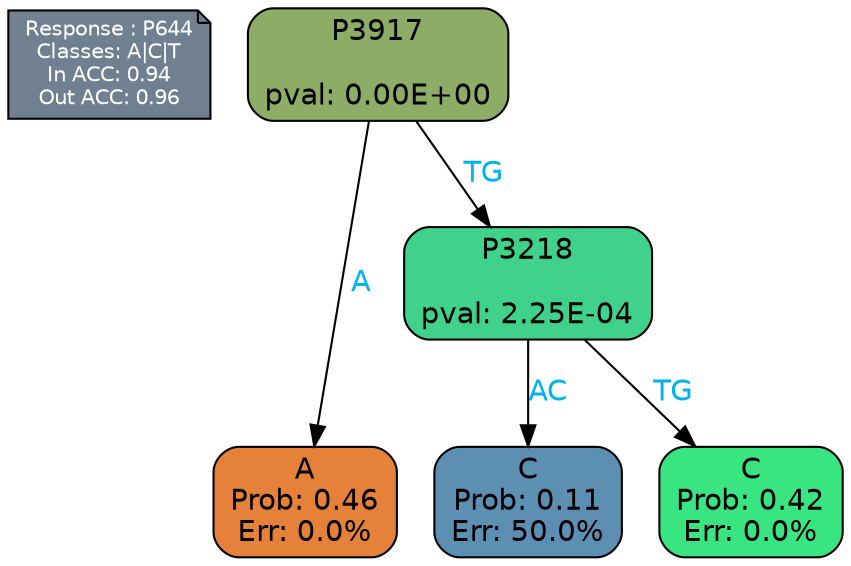 digraph Tree {
node [shape=box, style="filled, rounded", color="black", fontname=helvetica] ;
graph [ranksep=equally, splines=polylines, bgcolor=transparent, dpi=600] ;
edge [fontname=helvetica] ;
LEGEND [label="Response : P644
Classes: A|C|T
In ACC: 0.94
Out ACC: 0.96
",shape=note,align=left,style=filled,fillcolor="slategray",fontcolor="white",fontsize=10];1 [label="P3917

pval: 0.00E+00", fillcolor="#8dac65"] ;
2 [label="A
Prob: 0.46
Err: 0.0%", fillcolor="#e58139"] ;
3 [label="P3218

pval: 2.25E-04", fillcolor="#40d28b"] ;
4 [label="C
Prob: 0.11
Err: 50.0%", fillcolor="#5d8fb3"] ;
5 [label="C
Prob: 0.42
Err: 0.0%", fillcolor="#39e581"] ;
1 -> 2 [label="A",fontcolor=deepskyblue2] ;
1 -> 3 [label="TG",fontcolor=deepskyblue2] ;
3 -> 4 [label="AC",fontcolor=deepskyblue2] ;
3 -> 5 [label="TG",fontcolor=deepskyblue2] ;
{rank = same; 2;4;5;}{rank = same; LEGEND;1;}}